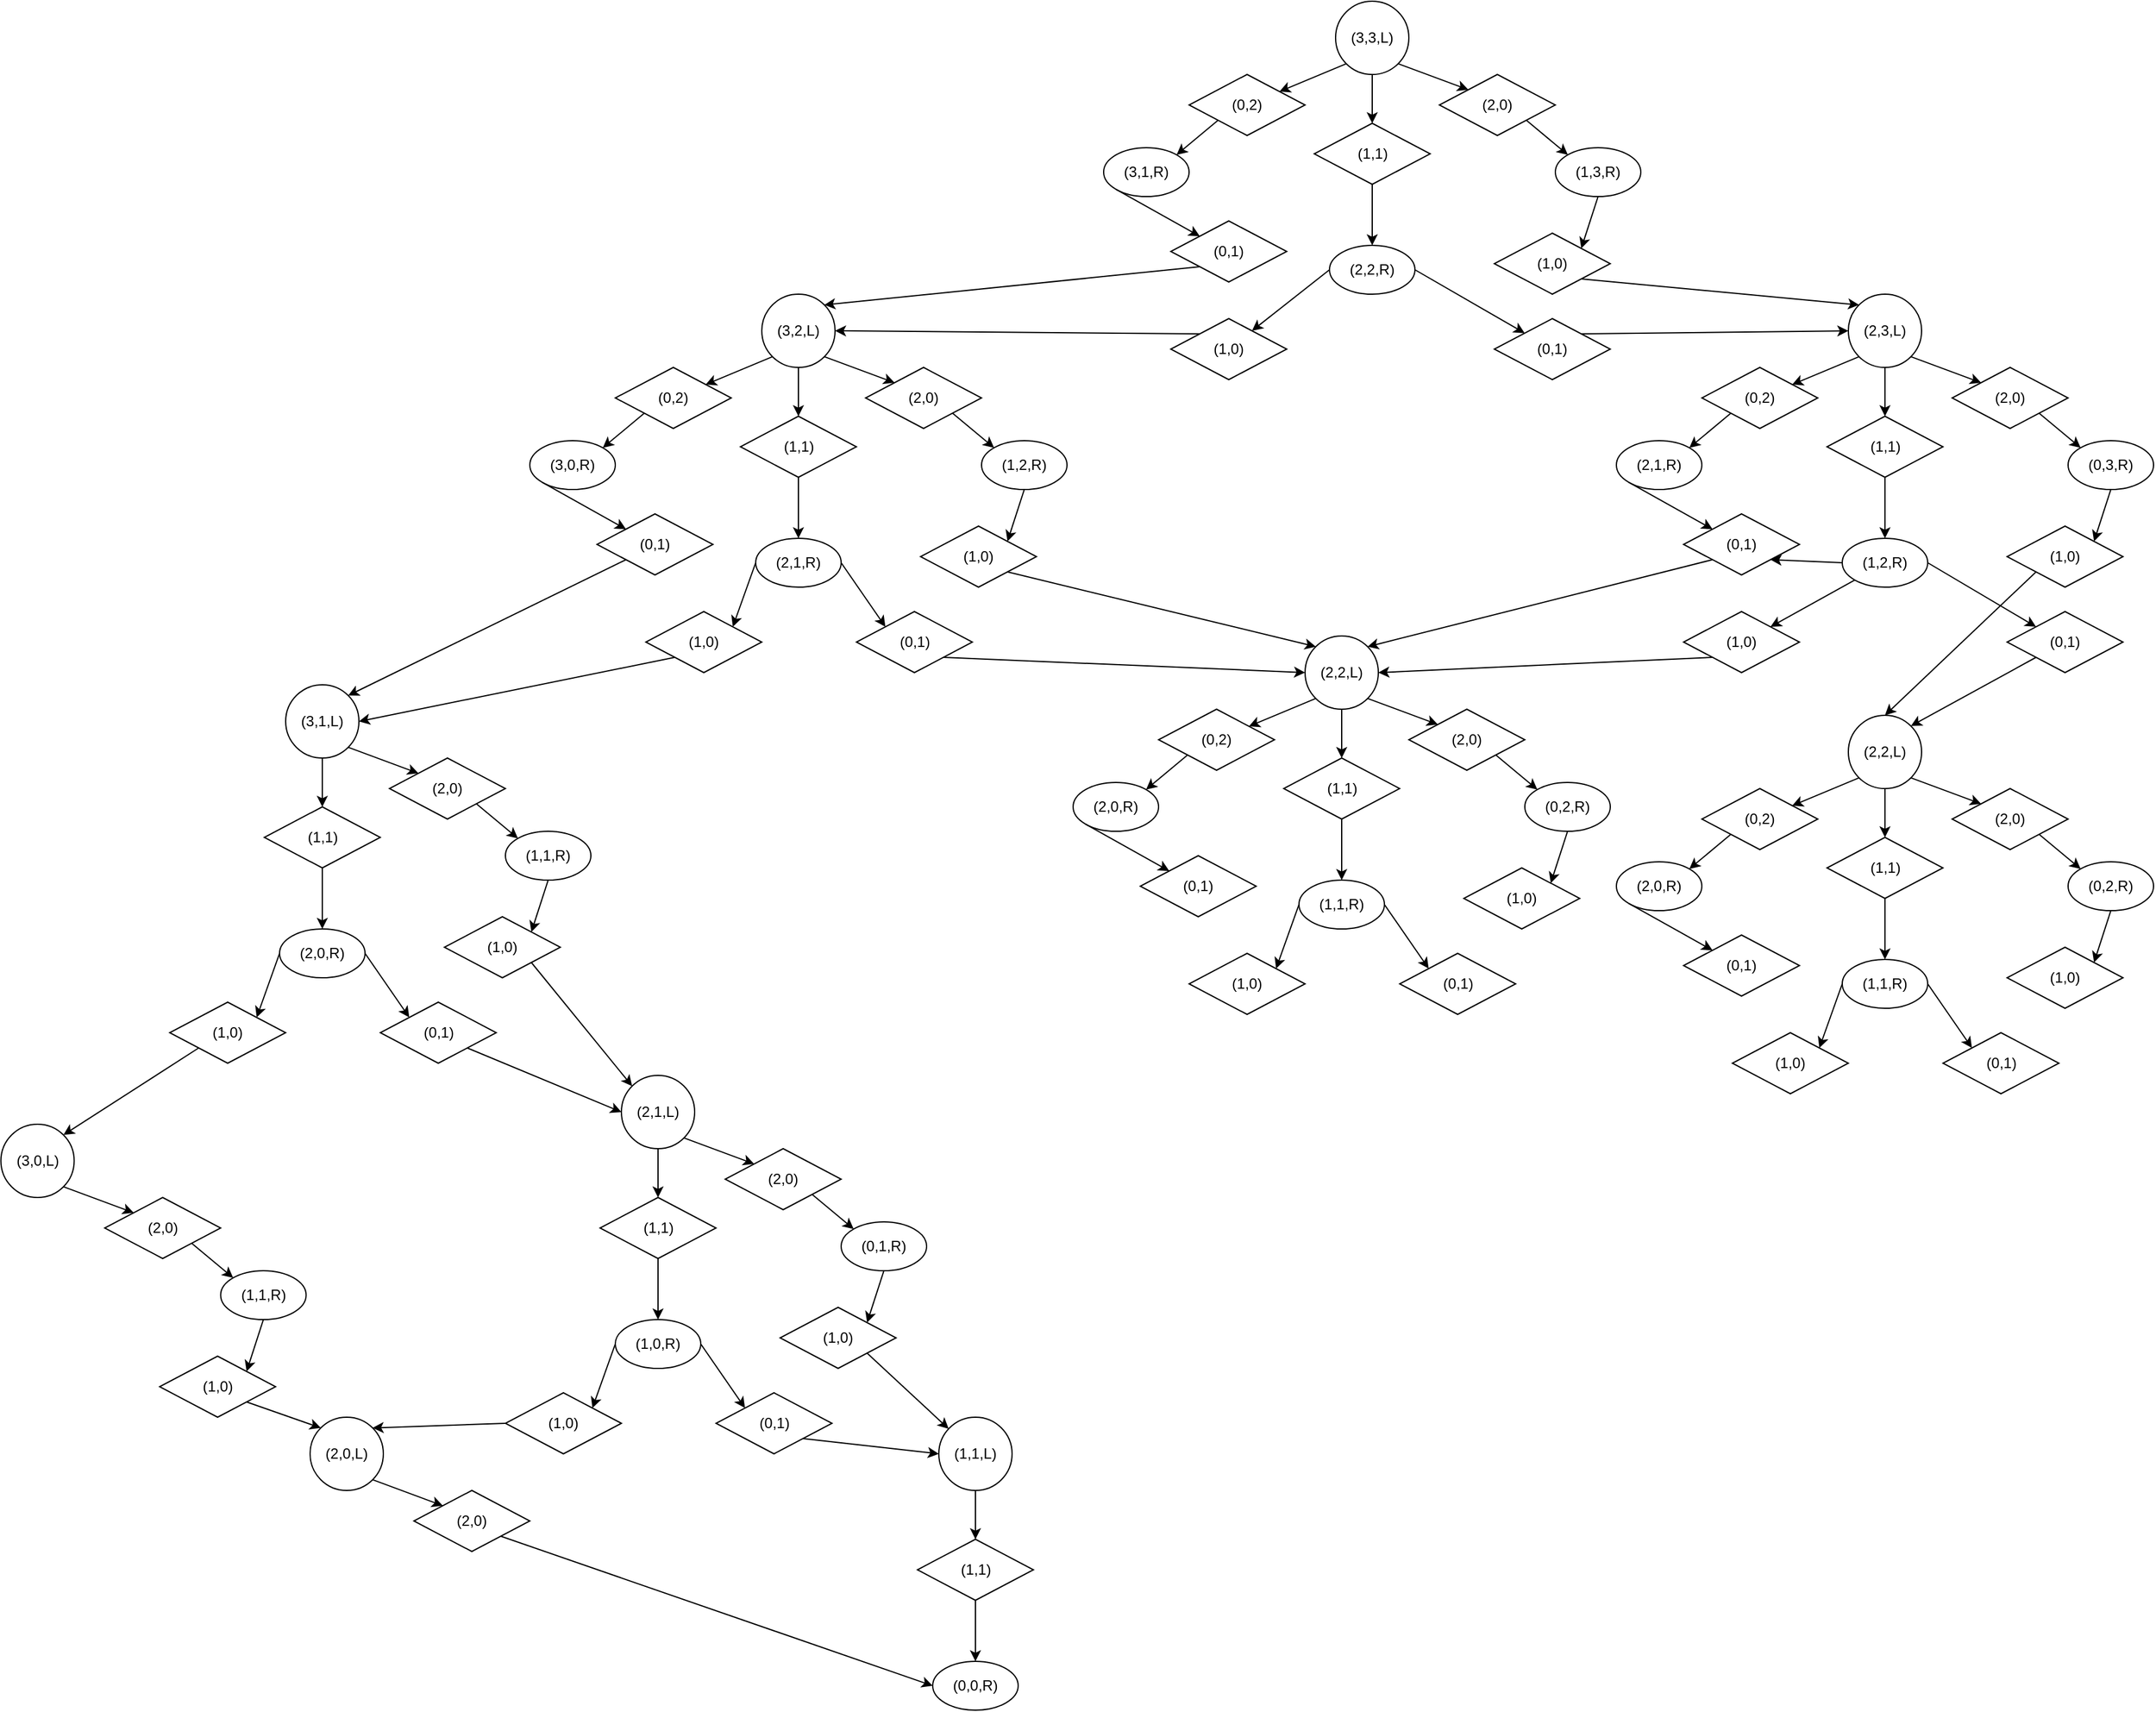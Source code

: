 <mxfile version="13.6.6" type="github">
  <diagram name="Page-1" id="74e2e168-ea6b-b213-b513-2b3c1d86103e">
    <mxGraphModel dx="1754" dy="492" grid="1" gridSize="10" guides="1" tooltips="1" connect="1" arrows="1" fold="1" page="1" pageScale="1" pageWidth="1100" pageHeight="850" background="#ffffff" math="0" shadow="0">
      <root>
        <mxCell id="0" />
        <mxCell id="1" parent="0" />
        <mxCell id="JNfda0lmMKQyWXH00dV0-1" value="(3,3,L)" style="ellipse;whiteSpace=wrap;html=1;aspect=fixed;" parent="1" vertex="1">
          <mxGeometry x="430" y="40" width="60" height="60" as="geometry" />
        </mxCell>
        <mxCell id="JNfda0lmMKQyWXH00dV0-2" value="(2,2,R)" style="ellipse;whiteSpace=wrap;html=1;" parent="1" vertex="1">
          <mxGeometry x="425" y="240" width="70" height="40" as="geometry" />
        </mxCell>
        <mxCell id="JNfda0lmMKQyWXH00dV0-3" value="(1,3,R)" style="ellipse;whiteSpace=wrap;html=1;" parent="1" vertex="1">
          <mxGeometry x="610" y="160" width="70" height="40" as="geometry" />
        </mxCell>
        <mxCell id="JNfda0lmMKQyWXH00dV0-4" value="(3,1,R)" style="ellipse;whiteSpace=wrap;html=1;" parent="1" vertex="1">
          <mxGeometry x="240" y="160" width="70" height="40" as="geometry" />
        </mxCell>
        <mxCell id="JNfda0lmMKQyWXH00dV0-5" value="(1,1)" style="rhombus;whiteSpace=wrap;html=1;" parent="1" vertex="1">
          <mxGeometry x="412.5" y="140" width="95" height="50" as="geometry" />
        </mxCell>
        <mxCell id="JNfda0lmMKQyWXH00dV0-6" value="(0,2)" style="rhombus;whiteSpace=wrap;html=1;" parent="1" vertex="1">
          <mxGeometry x="310" y="100" width="95" height="50" as="geometry" />
        </mxCell>
        <mxCell id="JNfda0lmMKQyWXH00dV0-7" value="(2,0)" style="rhombus;whiteSpace=wrap;html=1;" parent="1" vertex="1">
          <mxGeometry x="515" y="100" width="95" height="50" as="geometry" />
        </mxCell>
        <mxCell id="JNfda0lmMKQyWXH00dV0-9" value="" style="endArrow=classic;html=1;exitX=0;exitY=1;exitDx=0;exitDy=0;" parent="1" source="JNfda0lmMKQyWXH00dV0-1" target="JNfda0lmMKQyWXH00dV0-6" edge="1">
          <mxGeometry width="50" height="50" relative="1" as="geometry">
            <mxPoint x="400" y="200" as="sourcePoint" />
            <mxPoint x="450" y="150" as="targetPoint" />
          </mxGeometry>
        </mxCell>
        <mxCell id="JNfda0lmMKQyWXH00dV0-10" value="" style="endArrow=classic;html=1;exitX=0;exitY=1;exitDx=0;exitDy=0;entryX=1;entryY=0;entryDx=0;entryDy=0;" parent="1" source="JNfda0lmMKQyWXH00dV0-6" target="JNfda0lmMKQyWXH00dV0-4" edge="1">
          <mxGeometry width="50" height="50" relative="1" as="geometry">
            <mxPoint x="400" y="180" as="sourcePoint" />
            <mxPoint x="345.253" y="202.755" as="targetPoint" />
          </mxGeometry>
        </mxCell>
        <mxCell id="JNfda0lmMKQyWXH00dV0-12" value="" style="endArrow=classic;html=1;exitX=1;exitY=1;exitDx=0;exitDy=0;entryX=0;entryY=0;entryDx=0;entryDy=0;" parent="1" source="JNfda0lmMKQyWXH00dV0-1" target="JNfda0lmMKQyWXH00dV0-7" edge="1">
          <mxGeometry width="50" height="50" relative="1" as="geometry">
            <mxPoint x="530" y="50" as="sourcePoint" />
            <mxPoint x="475.253" y="72.755" as="targetPoint" />
          </mxGeometry>
        </mxCell>
        <mxCell id="JNfda0lmMKQyWXH00dV0-13" value="" style="endArrow=classic;html=1;exitX=1;exitY=1;exitDx=0;exitDy=0;entryX=0;entryY=0;entryDx=0;entryDy=0;" parent="1" source="JNfda0lmMKQyWXH00dV0-7" target="JNfda0lmMKQyWXH00dV0-3" edge="1">
          <mxGeometry width="50" height="50" relative="1" as="geometry">
            <mxPoint x="550" y="210" as="sourcePoint" />
            <mxPoint x="495.253" y="232.755" as="targetPoint" />
          </mxGeometry>
        </mxCell>
        <mxCell id="JNfda0lmMKQyWXH00dV0-14" value="" style="endArrow=classic;html=1;exitX=0.5;exitY=1;exitDx=0;exitDy=0;" parent="1" source="JNfda0lmMKQyWXH00dV0-1" target="JNfda0lmMKQyWXH00dV0-5" edge="1">
          <mxGeometry width="50" height="50" relative="1" as="geometry">
            <mxPoint x="570" y="220" as="sourcePoint" />
            <mxPoint x="515.253" y="242.755" as="targetPoint" />
          </mxGeometry>
        </mxCell>
        <mxCell id="JNfda0lmMKQyWXH00dV0-15" value="" style="endArrow=classic;html=1;exitX=0.5;exitY=1;exitDx=0;exitDy=0;entryX=0.5;entryY=0;entryDx=0;entryDy=0;" parent="1" source="JNfda0lmMKQyWXH00dV0-5" target="JNfda0lmMKQyWXH00dV0-2" edge="1">
          <mxGeometry width="50" height="50" relative="1" as="geometry">
            <mxPoint x="530" y="230" as="sourcePoint" />
            <mxPoint x="475.253" y="252.755" as="targetPoint" />
          </mxGeometry>
        </mxCell>
        <mxCell id="JNfda0lmMKQyWXH00dV0-17" value="(0,1)" style="rhombus;whiteSpace=wrap;html=1;" parent="1" vertex="1">
          <mxGeometry x="295" y="220" width="95" height="50" as="geometry" />
        </mxCell>
        <mxCell id="JNfda0lmMKQyWXH00dV0-18" value="" style="endArrow=classic;html=1;exitX=0;exitY=1;exitDx=0;exitDy=0;entryX=0;entryY=0;entryDx=0;entryDy=0;" parent="1" source="JNfda0lmMKQyWXH00dV0-4" target="JNfda0lmMKQyWXH00dV0-17" edge="1">
          <mxGeometry width="50" height="50" relative="1" as="geometry">
            <mxPoint x="270" y="210" as="sourcePoint" />
            <mxPoint x="235.999" y="238.358" as="targetPoint" />
          </mxGeometry>
        </mxCell>
        <mxCell id="JNfda0lmMKQyWXH00dV0-19" value="" style="endArrow=classic;html=1;exitX=0;exitY=1;exitDx=0;exitDy=0;entryX=1;entryY=0;entryDx=0;entryDy=0;" parent="1" source="JNfda0lmMKQyWXH00dV0-17" target="j_SZXXdtGfIgWa1YjvlN-19" edge="1">
          <mxGeometry width="50" height="50" relative="1" as="geometry">
            <mxPoint x="170" y="270" as="sourcePoint" />
            <mxPoint x="150.251" y="325.858" as="targetPoint" />
          </mxGeometry>
        </mxCell>
        <mxCell id="JNfda0lmMKQyWXH00dV0-25" value="" style="endArrow=classic;html=1;exitX=0;exitY=0.5;exitDx=0;exitDy=0;" parent="1" source="JNfda0lmMKQyWXH00dV0-2" target="j_SZXXdtGfIgWa1YjvlN-100" edge="1">
          <mxGeometry width="50" height="50" relative="1" as="geometry">
            <mxPoint x="190" y="350" as="sourcePoint" />
            <mxPoint x="131.501" y="418.358" as="targetPoint" />
          </mxGeometry>
        </mxCell>
        <mxCell id="JNfda0lmMKQyWXH00dV0-26" value="(1,0)" style="rhombus;whiteSpace=wrap;html=1;" parent="1" vertex="1">
          <mxGeometry x="560" y="230" width="95" height="50" as="geometry" />
        </mxCell>
        <mxCell id="JNfda0lmMKQyWXH00dV0-27" value="" style="endArrow=classic;html=1;exitX=1;exitY=0.5;exitDx=0;exitDy=0;" parent="1" source="JNfda0lmMKQyWXH00dV0-2" target="j_SZXXdtGfIgWa1YjvlN-97" edge="1">
          <mxGeometry width="50" height="50" relative="1" as="geometry">
            <mxPoint x="450" y="310" as="sourcePoint" />
            <mxPoint x="450" y="360" as="targetPoint" />
          </mxGeometry>
        </mxCell>
        <mxCell id="JNfda0lmMKQyWXH00dV0-28" value="" style="endArrow=classic;html=1;exitX=0.5;exitY=1;exitDx=0;exitDy=0;entryX=1;entryY=0;entryDx=0;entryDy=0;" parent="1" source="JNfda0lmMKQyWXH00dV0-3" target="JNfda0lmMKQyWXH00dV0-26" edge="1">
          <mxGeometry width="50" height="50" relative="1" as="geometry">
            <mxPoint x="510" y="310" as="sourcePoint" />
            <mxPoint x="510" y="360" as="targetPoint" />
          </mxGeometry>
        </mxCell>
        <mxCell id="JNfda0lmMKQyWXH00dV0-29" value="" style="endArrow=classic;html=1;exitX=1;exitY=1;exitDx=0;exitDy=0;entryX=0;entryY=0;entryDx=0;entryDy=0;" parent="1" source="JNfda0lmMKQyWXH00dV0-26" target="j_SZXXdtGfIgWa1YjvlN-38" edge="1">
          <mxGeometry width="50" height="50" relative="1" as="geometry">
            <mxPoint x="520" y="300" as="sourcePoint" />
            <mxPoint x="645" y="320" as="targetPoint" />
          </mxGeometry>
        </mxCell>
        <mxCell id="j_SZXXdtGfIgWa1YjvlN-19" value="(3,2,L)" style="ellipse;whiteSpace=wrap;html=1;aspect=fixed;" parent="1" vertex="1">
          <mxGeometry x="-40" y="280" width="60" height="60" as="geometry" />
        </mxCell>
        <mxCell id="j_SZXXdtGfIgWa1YjvlN-20" value="(1,2,R)" style="ellipse;whiteSpace=wrap;html=1;" parent="1" vertex="1">
          <mxGeometry x="140" y="400" width="70" height="40" as="geometry" />
        </mxCell>
        <mxCell id="j_SZXXdtGfIgWa1YjvlN-21" value="(3,0,R)" style="ellipse;whiteSpace=wrap;html=1;" parent="1" vertex="1">
          <mxGeometry x="-230" y="400" width="70" height="40" as="geometry" />
        </mxCell>
        <mxCell id="j_SZXXdtGfIgWa1YjvlN-22" value="(1,1)" style="rhombus;whiteSpace=wrap;html=1;" parent="1" vertex="1">
          <mxGeometry x="-57.5" y="380" width="95" height="50" as="geometry" />
        </mxCell>
        <mxCell id="j_SZXXdtGfIgWa1YjvlN-23" value="(0,2)" style="rhombus;whiteSpace=wrap;html=1;" parent="1" vertex="1">
          <mxGeometry x="-160" y="340" width="95" height="50" as="geometry" />
        </mxCell>
        <mxCell id="j_SZXXdtGfIgWa1YjvlN-24" value="(2,0)" style="rhombus;whiteSpace=wrap;html=1;" parent="1" vertex="1">
          <mxGeometry x="45" y="340" width="95" height="50" as="geometry" />
        </mxCell>
        <mxCell id="j_SZXXdtGfIgWa1YjvlN-25" value="" style="endArrow=classic;html=1;exitX=0;exitY=1;exitDx=0;exitDy=0;" parent="1" source="j_SZXXdtGfIgWa1YjvlN-19" target="j_SZXXdtGfIgWa1YjvlN-23" edge="1">
          <mxGeometry width="50" height="50" relative="1" as="geometry">
            <mxPoint x="-70" y="440" as="sourcePoint" />
            <mxPoint x="-20" y="390" as="targetPoint" />
          </mxGeometry>
        </mxCell>
        <mxCell id="j_SZXXdtGfIgWa1YjvlN-26" value="" style="endArrow=classic;html=1;exitX=0;exitY=1;exitDx=0;exitDy=0;entryX=1;entryY=0;entryDx=0;entryDy=0;" parent="1" source="j_SZXXdtGfIgWa1YjvlN-23" edge="1">
          <mxGeometry width="50" height="50" relative="1" as="geometry">
            <mxPoint x="-70" y="420" as="sourcePoint" />
            <mxPoint x="-170.251" y="405.858" as="targetPoint" />
          </mxGeometry>
        </mxCell>
        <mxCell id="j_SZXXdtGfIgWa1YjvlN-27" value="" style="endArrow=classic;html=1;exitX=1;exitY=1;exitDx=0;exitDy=0;entryX=0;entryY=0;entryDx=0;entryDy=0;" parent="1" source="j_SZXXdtGfIgWa1YjvlN-19" target="j_SZXXdtGfIgWa1YjvlN-24" edge="1">
          <mxGeometry width="50" height="50" relative="1" as="geometry">
            <mxPoint x="60" y="290" as="sourcePoint" />
            <mxPoint x="5.253" y="312.755" as="targetPoint" />
          </mxGeometry>
        </mxCell>
        <mxCell id="j_SZXXdtGfIgWa1YjvlN-28" value="" style="endArrow=classic;html=1;exitX=1;exitY=1;exitDx=0;exitDy=0;entryX=0;entryY=0;entryDx=0;entryDy=0;" parent="1" source="j_SZXXdtGfIgWa1YjvlN-24" target="j_SZXXdtGfIgWa1YjvlN-20" edge="1">
          <mxGeometry width="50" height="50" relative="1" as="geometry">
            <mxPoint x="80" y="450" as="sourcePoint" />
            <mxPoint x="25.253" y="472.755" as="targetPoint" />
          </mxGeometry>
        </mxCell>
        <mxCell id="j_SZXXdtGfIgWa1YjvlN-29" value="" style="endArrow=classic;html=1;exitX=0.5;exitY=1;exitDx=0;exitDy=0;" parent="1" source="j_SZXXdtGfIgWa1YjvlN-19" target="j_SZXXdtGfIgWa1YjvlN-22" edge="1">
          <mxGeometry width="50" height="50" relative="1" as="geometry">
            <mxPoint x="100" y="460" as="sourcePoint" />
            <mxPoint x="45.253" y="482.755" as="targetPoint" />
          </mxGeometry>
        </mxCell>
        <mxCell id="j_SZXXdtGfIgWa1YjvlN-30" value="" style="endArrow=classic;html=1;exitX=0.5;exitY=1;exitDx=0;exitDy=0;entryX=0.5;entryY=0;entryDx=0;entryDy=0;" parent="1" source="j_SZXXdtGfIgWa1YjvlN-22" edge="1">
          <mxGeometry width="50" height="50" relative="1" as="geometry">
            <mxPoint x="60" y="470" as="sourcePoint" />
            <mxPoint x="-10" y="480" as="targetPoint" />
          </mxGeometry>
        </mxCell>
        <mxCell id="j_SZXXdtGfIgWa1YjvlN-31" value="(0,1)" style="rhombus;whiteSpace=wrap;html=1;" parent="1" vertex="1">
          <mxGeometry x="-175" y="460" width="95" height="50" as="geometry" />
        </mxCell>
        <mxCell id="j_SZXXdtGfIgWa1YjvlN-32" value="" style="endArrow=classic;html=1;exitX=0;exitY=1;exitDx=0;exitDy=0;entryX=0;entryY=0;entryDx=0;entryDy=0;" parent="1" target="j_SZXXdtGfIgWa1YjvlN-31" edge="1">
          <mxGeometry width="50" height="50" relative="1" as="geometry">
            <mxPoint x="-219.749" y="434.142" as="sourcePoint" />
            <mxPoint x="-234.001" y="478.358" as="targetPoint" />
          </mxGeometry>
        </mxCell>
        <mxCell id="j_SZXXdtGfIgWa1YjvlN-33" value="" style="endArrow=classic;html=1;exitX=0;exitY=0.5;exitDx=0;exitDy=0;entryX=1;entryY=0;entryDx=0;entryDy=0;" parent="1" target="j_SZXXdtGfIgWa1YjvlN-102" edge="1">
          <mxGeometry width="50" height="50" relative="1" as="geometry">
            <mxPoint x="-45" y="500" as="sourcePoint" />
            <mxPoint x="-338.499" y="658.358" as="targetPoint" />
          </mxGeometry>
        </mxCell>
        <mxCell id="j_SZXXdtGfIgWa1YjvlN-34" value="(1,0)" style="rhombus;whiteSpace=wrap;html=1;" parent="1" vertex="1">
          <mxGeometry x="90" y="470" width="95" height="50" as="geometry" />
        </mxCell>
        <mxCell id="j_SZXXdtGfIgWa1YjvlN-35" value="" style="endArrow=classic;html=1;exitX=1;exitY=0.5;exitDx=0;exitDy=0;entryX=0;entryY=0;entryDx=0;entryDy=0;" parent="1" target="j_SZXXdtGfIgWa1YjvlN-101" edge="1">
          <mxGeometry width="50" height="50" relative="1" as="geometry">
            <mxPoint x="25" y="500" as="sourcePoint" />
            <mxPoint x="-20" y="600" as="targetPoint" />
          </mxGeometry>
        </mxCell>
        <mxCell id="j_SZXXdtGfIgWa1YjvlN-36" value="" style="endArrow=classic;html=1;exitX=0.5;exitY=1;exitDx=0;exitDy=0;entryX=1;entryY=0;entryDx=0;entryDy=0;" parent="1" source="j_SZXXdtGfIgWa1YjvlN-20" target="j_SZXXdtGfIgWa1YjvlN-34" edge="1">
          <mxGeometry width="50" height="50" relative="1" as="geometry">
            <mxPoint x="40" y="550" as="sourcePoint" />
            <mxPoint x="40" y="600" as="targetPoint" />
          </mxGeometry>
        </mxCell>
        <mxCell id="j_SZXXdtGfIgWa1YjvlN-37" value="(2,1,R)" style="ellipse;whiteSpace=wrap;html=1;" parent="1" vertex="1">
          <mxGeometry x="-45" y="480" width="70" height="40" as="geometry" />
        </mxCell>
        <mxCell id="j_SZXXdtGfIgWa1YjvlN-38" value="(2,3,L)" style="ellipse;whiteSpace=wrap;html=1;aspect=fixed;" parent="1" vertex="1">
          <mxGeometry x="850" y="280" width="60" height="60" as="geometry" />
        </mxCell>
        <mxCell id="j_SZXXdtGfIgWa1YjvlN-39" value="(0,3,R)" style="ellipse;whiteSpace=wrap;html=1;" parent="1" vertex="1">
          <mxGeometry x="1030" y="400" width="70" height="40" as="geometry" />
        </mxCell>
        <mxCell id="j_SZXXdtGfIgWa1YjvlN-40" value="(2,1,R)" style="ellipse;whiteSpace=wrap;html=1;" parent="1" vertex="1">
          <mxGeometry x="660" y="400" width="70" height="40" as="geometry" />
        </mxCell>
        <mxCell id="j_SZXXdtGfIgWa1YjvlN-41" value="(1,1)" style="rhombus;whiteSpace=wrap;html=1;" parent="1" vertex="1">
          <mxGeometry x="832.5" y="380" width="95" height="50" as="geometry" />
        </mxCell>
        <mxCell id="j_SZXXdtGfIgWa1YjvlN-42" value="(0,2)" style="rhombus;whiteSpace=wrap;html=1;" parent="1" vertex="1">
          <mxGeometry x="730" y="340" width="95" height="50" as="geometry" />
        </mxCell>
        <mxCell id="j_SZXXdtGfIgWa1YjvlN-43" value="(2,0)" style="rhombus;whiteSpace=wrap;html=1;" parent="1" vertex="1">
          <mxGeometry x="935" y="340" width="95" height="50" as="geometry" />
        </mxCell>
        <mxCell id="j_SZXXdtGfIgWa1YjvlN-44" value="" style="endArrow=classic;html=1;exitX=0;exitY=1;exitDx=0;exitDy=0;" parent="1" source="j_SZXXdtGfIgWa1YjvlN-38" target="j_SZXXdtGfIgWa1YjvlN-42" edge="1">
          <mxGeometry width="50" height="50" relative="1" as="geometry">
            <mxPoint x="820" y="440" as="sourcePoint" />
            <mxPoint x="870" y="390" as="targetPoint" />
          </mxGeometry>
        </mxCell>
        <mxCell id="j_SZXXdtGfIgWa1YjvlN-45" value="" style="endArrow=classic;html=1;exitX=0;exitY=1;exitDx=0;exitDy=0;entryX=1;entryY=0;entryDx=0;entryDy=0;" parent="1" source="j_SZXXdtGfIgWa1YjvlN-42" edge="1">
          <mxGeometry width="50" height="50" relative="1" as="geometry">
            <mxPoint x="820" y="420" as="sourcePoint" />
            <mxPoint x="719.749" y="405.858" as="targetPoint" />
          </mxGeometry>
        </mxCell>
        <mxCell id="j_SZXXdtGfIgWa1YjvlN-46" value="" style="endArrow=classic;html=1;exitX=1;exitY=1;exitDx=0;exitDy=0;entryX=0;entryY=0;entryDx=0;entryDy=0;" parent="1" source="j_SZXXdtGfIgWa1YjvlN-38" target="j_SZXXdtGfIgWa1YjvlN-43" edge="1">
          <mxGeometry width="50" height="50" relative="1" as="geometry">
            <mxPoint x="950" y="290" as="sourcePoint" />
            <mxPoint x="895.253" y="312.755" as="targetPoint" />
          </mxGeometry>
        </mxCell>
        <mxCell id="j_SZXXdtGfIgWa1YjvlN-47" value="" style="endArrow=classic;html=1;exitX=1;exitY=1;exitDx=0;exitDy=0;entryX=0;entryY=0;entryDx=0;entryDy=0;" parent="1" source="j_SZXXdtGfIgWa1YjvlN-43" target="j_SZXXdtGfIgWa1YjvlN-39" edge="1">
          <mxGeometry width="50" height="50" relative="1" as="geometry">
            <mxPoint x="970" y="450" as="sourcePoint" />
            <mxPoint x="915.253" y="472.755" as="targetPoint" />
          </mxGeometry>
        </mxCell>
        <mxCell id="j_SZXXdtGfIgWa1YjvlN-48" value="" style="endArrow=classic;html=1;exitX=0.5;exitY=1;exitDx=0;exitDy=0;" parent="1" source="j_SZXXdtGfIgWa1YjvlN-38" target="j_SZXXdtGfIgWa1YjvlN-41" edge="1">
          <mxGeometry width="50" height="50" relative="1" as="geometry">
            <mxPoint x="990" y="460" as="sourcePoint" />
            <mxPoint x="935.253" y="482.755" as="targetPoint" />
          </mxGeometry>
        </mxCell>
        <mxCell id="j_SZXXdtGfIgWa1YjvlN-49" value="" style="endArrow=classic;html=1;exitX=0.5;exitY=1;exitDx=0;exitDy=0;entryX=0.5;entryY=0;entryDx=0;entryDy=0;" parent="1" source="j_SZXXdtGfIgWa1YjvlN-41" edge="1">
          <mxGeometry width="50" height="50" relative="1" as="geometry">
            <mxPoint x="950" y="470" as="sourcePoint" />
            <mxPoint x="880" y="480" as="targetPoint" />
          </mxGeometry>
        </mxCell>
        <mxCell id="j_SZXXdtGfIgWa1YjvlN-50" value="(0,1)" style="rhombus;whiteSpace=wrap;html=1;" parent="1" vertex="1">
          <mxGeometry x="715" y="460" width="95" height="50" as="geometry" />
        </mxCell>
        <mxCell id="j_SZXXdtGfIgWa1YjvlN-51" value="" style="endArrow=classic;html=1;exitX=0;exitY=1;exitDx=0;exitDy=0;entryX=0;entryY=0;entryDx=0;entryDy=0;" parent="1" target="j_SZXXdtGfIgWa1YjvlN-50" edge="1">
          <mxGeometry width="50" height="50" relative="1" as="geometry">
            <mxPoint x="670.251" y="434.142" as="sourcePoint" />
            <mxPoint x="655.999" y="478.358" as="targetPoint" />
          </mxGeometry>
        </mxCell>
        <mxCell id="j_SZXXdtGfIgWa1YjvlN-52" value="" style="endArrow=classic;html=1;exitX=0;exitY=0.5;exitDx=0;exitDy=0;entryX=1;entryY=1;entryDx=0;entryDy=0;" parent="1" target="j_SZXXdtGfIgWa1YjvlN-50" edge="1">
          <mxGeometry width="50" height="50" relative="1" as="geometry">
            <mxPoint x="845" y="500" as="sourcePoint" />
            <mxPoint x="551.501" y="658.358" as="targetPoint" />
          </mxGeometry>
        </mxCell>
        <mxCell id="j_SZXXdtGfIgWa1YjvlN-53" value="(1,0)" style="rhombus;whiteSpace=wrap;html=1;" parent="1" vertex="1">
          <mxGeometry x="980" y="470" width="95" height="50" as="geometry" />
        </mxCell>
        <mxCell id="j_SZXXdtGfIgWa1YjvlN-54" value="" style="endArrow=classic;html=1;exitX=1;exitY=0.5;exitDx=0;exitDy=0;entryX=0;entryY=0;entryDx=0;entryDy=0;" parent="1" target="j_SZXXdtGfIgWa1YjvlN-103" edge="1">
          <mxGeometry width="50" height="50" relative="1" as="geometry">
            <mxPoint x="915" y="500" as="sourcePoint" />
            <mxPoint x="870" y="600" as="targetPoint" />
          </mxGeometry>
        </mxCell>
        <mxCell id="j_SZXXdtGfIgWa1YjvlN-55" value="" style="endArrow=classic;html=1;exitX=0.5;exitY=1;exitDx=0;exitDy=0;entryX=1;entryY=0;entryDx=0;entryDy=0;" parent="1" source="j_SZXXdtGfIgWa1YjvlN-39" target="j_SZXXdtGfIgWa1YjvlN-53" edge="1">
          <mxGeometry width="50" height="50" relative="1" as="geometry">
            <mxPoint x="930" y="550" as="sourcePoint" />
            <mxPoint x="930" y="600" as="targetPoint" />
          </mxGeometry>
        </mxCell>
        <mxCell id="j_SZXXdtGfIgWa1YjvlN-56" value="(1,2,R)" style="ellipse;whiteSpace=wrap;html=1;" parent="1" vertex="1">
          <mxGeometry x="845" y="480" width="70" height="40" as="geometry" />
        </mxCell>
        <mxCell id="j_SZXXdtGfIgWa1YjvlN-95" value="" style="endArrow=classic;html=1;exitX=1;exitY=1;exitDx=0;exitDy=0;entryX=0;entryY=0;entryDx=0;entryDy=0;" parent="1" source="j_SZXXdtGfIgWa1YjvlN-34" target="j_SZXXdtGfIgWa1YjvlN-106" edge="1">
          <mxGeometry width="50" height="50" relative="1" as="geometry">
            <mxPoint x="190" y="550" as="sourcePoint" />
            <mxPoint x="200" y="640" as="targetPoint" />
          </mxGeometry>
        </mxCell>
        <mxCell id="j_SZXXdtGfIgWa1YjvlN-97" value="(0,1)" style="rhombus;whiteSpace=wrap;html=1;" parent="1" vertex="1">
          <mxGeometry x="560" y="300" width="95" height="50" as="geometry" />
        </mxCell>
        <mxCell id="j_SZXXdtGfIgWa1YjvlN-98" value="" style="endArrow=classic;html=1;exitX=1;exitY=0;exitDx=0;exitDy=0;entryX=0;entryY=0.5;entryDx=0;entryDy=0;" parent="1" source="j_SZXXdtGfIgWa1YjvlN-97" target="j_SZXXdtGfIgWa1YjvlN-38" edge="1">
          <mxGeometry width="50" height="50" relative="1" as="geometry">
            <mxPoint x="505" y="270" as="sourcePoint" />
            <mxPoint x="596.544" y="331.029" as="targetPoint" />
          </mxGeometry>
        </mxCell>
        <mxCell id="j_SZXXdtGfIgWa1YjvlN-99" value="" style="endArrow=classic;html=1;exitX=0;exitY=0;exitDx=0;exitDy=0;entryX=1;entryY=0.5;entryDx=0;entryDy=0;" parent="1" source="j_SZXXdtGfIgWa1YjvlN-100" target="j_SZXXdtGfIgWa1YjvlN-19" edge="1">
          <mxGeometry width="50" height="50" relative="1" as="geometry">
            <mxPoint x="350" y="290" as="sourcePoint" />
            <mxPoint x="441.544" y="351.029" as="targetPoint" />
          </mxGeometry>
        </mxCell>
        <mxCell id="j_SZXXdtGfIgWa1YjvlN-100" value="(1,0)" style="rhombus;whiteSpace=wrap;html=1;" parent="1" vertex="1">
          <mxGeometry x="295" y="300" width="95" height="50" as="geometry" />
        </mxCell>
        <mxCell id="j_SZXXdtGfIgWa1YjvlN-101" value="(0,1)" style="rhombus;whiteSpace=wrap;html=1;" parent="1" vertex="1">
          <mxGeometry x="37.5" y="540" width="95" height="50" as="geometry" />
        </mxCell>
        <mxCell id="j_SZXXdtGfIgWa1YjvlN-102" value="(1,0)" style="rhombus;whiteSpace=wrap;html=1;" parent="1" vertex="1">
          <mxGeometry x="-135" y="540" width="95" height="50" as="geometry" />
        </mxCell>
        <mxCell id="j_SZXXdtGfIgWa1YjvlN-103" value="(0,1)" style="rhombus;whiteSpace=wrap;html=1;" parent="1" vertex="1">
          <mxGeometry x="980" y="540" width="95" height="50" as="geometry" />
        </mxCell>
        <mxCell id="j_SZXXdtGfIgWa1YjvlN-104" value="(1,0)" style="rhombus;whiteSpace=wrap;html=1;" parent="1" vertex="1">
          <mxGeometry x="715" y="540" width="95" height="50" as="geometry" />
        </mxCell>
        <mxCell id="j_SZXXdtGfIgWa1YjvlN-106" value="(2,2,L)" style="ellipse;whiteSpace=wrap;html=1;aspect=fixed;" parent="1" vertex="1">
          <mxGeometry x="405" y="560" width="60" height="60" as="geometry" />
        </mxCell>
        <mxCell id="j_SZXXdtGfIgWa1YjvlN-107" value="(0,2,R)" style="ellipse;whiteSpace=wrap;html=1;" parent="1" vertex="1">
          <mxGeometry x="585" y="680" width="70" height="40" as="geometry" />
        </mxCell>
        <mxCell id="j_SZXXdtGfIgWa1YjvlN-108" value="(2,0,R)" style="ellipse;whiteSpace=wrap;html=1;" parent="1" vertex="1">
          <mxGeometry x="215" y="680" width="70" height="40" as="geometry" />
        </mxCell>
        <mxCell id="j_SZXXdtGfIgWa1YjvlN-109" value="(1,1)" style="rhombus;whiteSpace=wrap;html=1;" parent="1" vertex="1">
          <mxGeometry x="387.5" y="660" width="95" height="50" as="geometry" />
        </mxCell>
        <mxCell id="j_SZXXdtGfIgWa1YjvlN-110" value="(0,2)" style="rhombus;whiteSpace=wrap;html=1;" parent="1" vertex="1">
          <mxGeometry x="285" y="620" width="95" height="50" as="geometry" />
        </mxCell>
        <mxCell id="j_SZXXdtGfIgWa1YjvlN-111" value="(2,0)" style="rhombus;whiteSpace=wrap;html=1;" parent="1" vertex="1">
          <mxGeometry x="490" y="620" width="95" height="50" as="geometry" />
        </mxCell>
        <mxCell id="j_SZXXdtGfIgWa1YjvlN-112" value="" style="endArrow=classic;html=1;exitX=0;exitY=1;exitDx=0;exitDy=0;" parent="1" source="j_SZXXdtGfIgWa1YjvlN-106" target="j_SZXXdtGfIgWa1YjvlN-110" edge="1">
          <mxGeometry width="50" height="50" relative="1" as="geometry">
            <mxPoint x="375" y="720" as="sourcePoint" />
            <mxPoint x="425" y="670" as="targetPoint" />
          </mxGeometry>
        </mxCell>
        <mxCell id="j_SZXXdtGfIgWa1YjvlN-113" value="" style="endArrow=classic;html=1;exitX=0;exitY=1;exitDx=0;exitDy=0;entryX=1;entryY=0;entryDx=0;entryDy=0;" parent="1" source="j_SZXXdtGfIgWa1YjvlN-110" edge="1">
          <mxGeometry width="50" height="50" relative="1" as="geometry">
            <mxPoint x="375" y="700" as="sourcePoint" />
            <mxPoint x="274.749" y="685.858" as="targetPoint" />
          </mxGeometry>
        </mxCell>
        <mxCell id="j_SZXXdtGfIgWa1YjvlN-114" value="" style="endArrow=classic;html=1;exitX=1;exitY=1;exitDx=0;exitDy=0;entryX=0;entryY=0;entryDx=0;entryDy=0;" parent="1" source="j_SZXXdtGfIgWa1YjvlN-106" target="j_SZXXdtGfIgWa1YjvlN-111" edge="1">
          <mxGeometry width="50" height="50" relative="1" as="geometry">
            <mxPoint x="505" y="570" as="sourcePoint" />
            <mxPoint x="450.253" y="592.755" as="targetPoint" />
          </mxGeometry>
        </mxCell>
        <mxCell id="j_SZXXdtGfIgWa1YjvlN-115" value="" style="endArrow=classic;html=1;exitX=1;exitY=1;exitDx=0;exitDy=0;entryX=0;entryY=0;entryDx=0;entryDy=0;" parent="1" source="j_SZXXdtGfIgWa1YjvlN-111" target="j_SZXXdtGfIgWa1YjvlN-107" edge="1">
          <mxGeometry width="50" height="50" relative="1" as="geometry">
            <mxPoint x="525" y="730" as="sourcePoint" />
            <mxPoint x="470.253" y="752.755" as="targetPoint" />
          </mxGeometry>
        </mxCell>
        <mxCell id="j_SZXXdtGfIgWa1YjvlN-116" value="" style="endArrow=classic;html=1;exitX=0.5;exitY=1;exitDx=0;exitDy=0;" parent="1" source="j_SZXXdtGfIgWa1YjvlN-106" target="j_SZXXdtGfIgWa1YjvlN-109" edge="1">
          <mxGeometry width="50" height="50" relative="1" as="geometry">
            <mxPoint x="545" y="740" as="sourcePoint" />
            <mxPoint x="490.253" y="762.755" as="targetPoint" />
          </mxGeometry>
        </mxCell>
        <mxCell id="j_SZXXdtGfIgWa1YjvlN-117" value="" style="endArrow=classic;html=1;exitX=0.5;exitY=1;exitDx=0;exitDy=0;entryX=0.5;entryY=0;entryDx=0;entryDy=0;" parent="1" source="j_SZXXdtGfIgWa1YjvlN-109" edge="1">
          <mxGeometry width="50" height="50" relative="1" as="geometry">
            <mxPoint x="505" y="750" as="sourcePoint" />
            <mxPoint x="435" y="760" as="targetPoint" />
          </mxGeometry>
        </mxCell>
        <mxCell id="j_SZXXdtGfIgWa1YjvlN-118" value="(0,1)" style="rhombus;whiteSpace=wrap;html=1;" parent="1" vertex="1">
          <mxGeometry x="270" y="740" width="95" height="50" as="geometry" />
        </mxCell>
        <mxCell id="j_SZXXdtGfIgWa1YjvlN-119" value="" style="endArrow=classic;html=1;exitX=0;exitY=1;exitDx=0;exitDy=0;entryX=0;entryY=0;entryDx=0;entryDy=0;" parent="1" target="j_SZXXdtGfIgWa1YjvlN-118" edge="1">
          <mxGeometry width="50" height="50" relative="1" as="geometry">
            <mxPoint x="225.251" y="714.142" as="sourcePoint" />
            <mxPoint x="210.999" y="758.358" as="targetPoint" />
          </mxGeometry>
        </mxCell>
        <mxCell id="j_SZXXdtGfIgWa1YjvlN-120" value="" style="endArrow=classic;html=1;exitX=0;exitY=0.5;exitDx=0;exitDy=0;entryX=1;entryY=0;entryDx=0;entryDy=0;" parent="1" target="j_SZXXdtGfIgWa1YjvlN-126" edge="1">
          <mxGeometry width="50" height="50" relative="1" as="geometry">
            <mxPoint x="400" y="780" as="sourcePoint" />
            <mxPoint x="106.501" y="938.358" as="targetPoint" />
          </mxGeometry>
        </mxCell>
        <mxCell id="j_SZXXdtGfIgWa1YjvlN-121" value="(1,0)" style="rhombus;whiteSpace=wrap;html=1;" parent="1" vertex="1">
          <mxGeometry x="535" y="750" width="95" height="50" as="geometry" />
        </mxCell>
        <mxCell id="j_SZXXdtGfIgWa1YjvlN-122" value="" style="endArrow=classic;html=1;exitX=1;exitY=0.5;exitDx=0;exitDy=0;entryX=0;entryY=0;entryDx=0;entryDy=0;" parent="1" target="j_SZXXdtGfIgWa1YjvlN-125" edge="1">
          <mxGeometry width="50" height="50" relative="1" as="geometry">
            <mxPoint x="470" y="780" as="sourcePoint" />
            <mxPoint x="425" y="880" as="targetPoint" />
          </mxGeometry>
        </mxCell>
        <mxCell id="j_SZXXdtGfIgWa1YjvlN-123" value="" style="endArrow=classic;html=1;exitX=0.5;exitY=1;exitDx=0;exitDy=0;entryX=1;entryY=0;entryDx=0;entryDy=0;" parent="1" source="j_SZXXdtGfIgWa1YjvlN-107" target="j_SZXXdtGfIgWa1YjvlN-121" edge="1">
          <mxGeometry width="50" height="50" relative="1" as="geometry">
            <mxPoint x="485" y="830" as="sourcePoint" />
            <mxPoint x="485" y="880" as="targetPoint" />
          </mxGeometry>
        </mxCell>
        <mxCell id="j_SZXXdtGfIgWa1YjvlN-124" value="(1,1,R)" style="ellipse;whiteSpace=wrap;html=1;" parent="1" vertex="1">
          <mxGeometry x="400" y="760" width="70" height="40" as="geometry" />
        </mxCell>
        <mxCell id="j_SZXXdtGfIgWa1YjvlN-125" value="(0,1)" style="rhombus;whiteSpace=wrap;html=1;" parent="1" vertex="1">
          <mxGeometry x="482.5" y="820" width="95" height="50" as="geometry" />
        </mxCell>
        <mxCell id="j_SZXXdtGfIgWa1YjvlN-126" value="(1,0)" style="rhombus;whiteSpace=wrap;html=1;" parent="1" vertex="1">
          <mxGeometry x="310" y="820" width="95" height="50" as="geometry" />
        </mxCell>
        <mxCell id="j_SZXXdtGfIgWa1YjvlN-127" value="" style="endArrow=classic;html=1;exitX=1;exitY=1;exitDx=0;exitDy=0;entryX=0;entryY=0.5;entryDx=0;entryDy=0;" parent="1" source="j_SZXXdtGfIgWa1YjvlN-101" target="j_SZXXdtGfIgWa1YjvlN-106" edge="1">
          <mxGeometry width="50" height="50" relative="1" as="geometry">
            <mxPoint x="80" y="610" as="sourcePoint" />
            <mxPoint x="116.25" y="662.5" as="targetPoint" />
          </mxGeometry>
        </mxCell>
        <mxCell id="j_SZXXdtGfIgWa1YjvlN-128" value="" style="endArrow=classic;html=1;exitX=0;exitY=1;exitDx=0;exitDy=0;entryX=1;entryY=0;entryDx=0;entryDy=0;" parent="1" source="j_SZXXdtGfIgWa1YjvlN-50" target="j_SZXXdtGfIgWa1YjvlN-106" edge="1">
          <mxGeometry width="50" height="50" relative="1" as="geometry">
            <mxPoint x="620" y="510" as="sourcePoint" />
            <mxPoint x="688.499" y="548.358" as="targetPoint" />
          </mxGeometry>
        </mxCell>
        <mxCell id="j_SZXXdtGfIgWa1YjvlN-129" value="" style="endArrow=classic;html=1;exitX=0;exitY=1;exitDx=0;exitDy=0;entryX=1;entryY=0.5;entryDx=0;entryDy=0;" parent="1" source="j_SZXXdtGfIgWa1YjvlN-104" target="j_SZXXdtGfIgWa1YjvlN-106" edge="1">
          <mxGeometry width="50" height="50" relative="1" as="geometry">
            <mxPoint x="570" y="580" as="sourcePoint" />
            <mxPoint x="638.499" y="618.358" as="targetPoint" />
          </mxGeometry>
        </mxCell>
        <mxCell id="j_SZXXdtGfIgWa1YjvlN-130" value="" style="endArrow=classic;html=1;exitX=0;exitY=1;exitDx=0;exitDy=0;entryX=1;entryY=0;entryDx=0;entryDy=0;" parent="1" source="j_SZXXdtGfIgWa1YjvlN-56" target="j_SZXXdtGfIgWa1YjvlN-104" edge="1">
          <mxGeometry width="50" height="50" relative="1" as="geometry">
            <mxPoint x="840" y="560" as="sourcePoint" />
            <mxPoint x="908.499" y="598.358" as="targetPoint" />
          </mxGeometry>
        </mxCell>
        <mxCell id="j_SZXXdtGfIgWa1YjvlN-132" value="(3,1,L)" style="ellipse;whiteSpace=wrap;html=1;aspect=fixed;" parent="1" vertex="1">
          <mxGeometry x="-430" y="600" width="60" height="60" as="geometry" />
        </mxCell>
        <mxCell id="j_SZXXdtGfIgWa1YjvlN-133" value="(1,1,R)" style="ellipse;whiteSpace=wrap;html=1;" parent="1" vertex="1">
          <mxGeometry x="-250" y="720" width="70" height="40" as="geometry" />
        </mxCell>
        <mxCell id="j_SZXXdtGfIgWa1YjvlN-135" value="(1,1)" style="rhombus;whiteSpace=wrap;html=1;" parent="1" vertex="1">
          <mxGeometry x="-447.5" y="700" width="95" height="50" as="geometry" />
        </mxCell>
        <mxCell id="j_SZXXdtGfIgWa1YjvlN-137" value="(2,0)" style="rhombus;whiteSpace=wrap;html=1;" parent="1" vertex="1">
          <mxGeometry x="-345" y="660" width="95" height="50" as="geometry" />
        </mxCell>
        <mxCell id="j_SZXXdtGfIgWa1YjvlN-140" value="" style="endArrow=classic;html=1;exitX=1;exitY=1;exitDx=0;exitDy=0;entryX=0;entryY=0;entryDx=0;entryDy=0;" parent="1" source="j_SZXXdtGfIgWa1YjvlN-132" target="j_SZXXdtGfIgWa1YjvlN-137" edge="1">
          <mxGeometry width="50" height="50" relative="1" as="geometry">
            <mxPoint x="-330" y="610" as="sourcePoint" />
            <mxPoint x="-384.747" y="632.755" as="targetPoint" />
          </mxGeometry>
        </mxCell>
        <mxCell id="j_SZXXdtGfIgWa1YjvlN-141" value="" style="endArrow=classic;html=1;exitX=1;exitY=1;exitDx=0;exitDy=0;entryX=0;entryY=0;entryDx=0;entryDy=0;" parent="1" source="j_SZXXdtGfIgWa1YjvlN-137" target="j_SZXXdtGfIgWa1YjvlN-133" edge="1">
          <mxGeometry width="50" height="50" relative="1" as="geometry">
            <mxPoint x="-310" y="770" as="sourcePoint" />
            <mxPoint x="-364.747" y="792.755" as="targetPoint" />
          </mxGeometry>
        </mxCell>
        <mxCell id="j_SZXXdtGfIgWa1YjvlN-142" value="" style="endArrow=classic;html=1;exitX=0.5;exitY=1;exitDx=0;exitDy=0;" parent="1" source="j_SZXXdtGfIgWa1YjvlN-132" target="j_SZXXdtGfIgWa1YjvlN-135" edge="1">
          <mxGeometry width="50" height="50" relative="1" as="geometry">
            <mxPoint x="-290" y="780" as="sourcePoint" />
            <mxPoint x="-344.747" y="802.755" as="targetPoint" />
          </mxGeometry>
        </mxCell>
        <mxCell id="j_SZXXdtGfIgWa1YjvlN-143" value="" style="endArrow=classic;html=1;exitX=0.5;exitY=1;exitDx=0;exitDy=0;entryX=0.5;entryY=0;entryDx=0;entryDy=0;" parent="1" source="j_SZXXdtGfIgWa1YjvlN-135" edge="1">
          <mxGeometry width="50" height="50" relative="1" as="geometry">
            <mxPoint x="-330" y="790" as="sourcePoint" />
            <mxPoint x="-400" y="800" as="targetPoint" />
          </mxGeometry>
        </mxCell>
        <mxCell id="j_SZXXdtGfIgWa1YjvlN-146" value="" style="endArrow=classic;html=1;exitX=0;exitY=0.5;exitDx=0;exitDy=0;entryX=1;entryY=0;entryDx=0;entryDy=0;" parent="1" target="j_SZXXdtGfIgWa1YjvlN-152" edge="1">
          <mxGeometry width="50" height="50" relative="1" as="geometry">
            <mxPoint x="-435" y="820" as="sourcePoint" />
            <mxPoint x="-728.499" y="978.358" as="targetPoint" />
          </mxGeometry>
        </mxCell>
        <mxCell id="j_SZXXdtGfIgWa1YjvlN-147" value="(1,0)" style="rhombus;whiteSpace=wrap;html=1;" parent="1" vertex="1">
          <mxGeometry x="-300" y="790" width="95" height="50" as="geometry" />
        </mxCell>
        <mxCell id="j_SZXXdtGfIgWa1YjvlN-148" value="" style="endArrow=classic;html=1;exitX=1;exitY=0.5;exitDx=0;exitDy=0;entryX=0;entryY=0;entryDx=0;entryDy=0;" parent="1" target="j_SZXXdtGfIgWa1YjvlN-151" edge="1">
          <mxGeometry width="50" height="50" relative="1" as="geometry">
            <mxPoint x="-365" y="820" as="sourcePoint" />
            <mxPoint x="-410" y="920" as="targetPoint" />
          </mxGeometry>
        </mxCell>
        <mxCell id="j_SZXXdtGfIgWa1YjvlN-149" value="" style="endArrow=classic;html=1;exitX=0.5;exitY=1;exitDx=0;exitDy=0;entryX=1;entryY=0;entryDx=0;entryDy=0;" parent="1" source="j_SZXXdtGfIgWa1YjvlN-133" target="j_SZXXdtGfIgWa1YjvlN-147" edge="1">
          <mxGeometry width="50" height="50" relative="1" as="geometry">
            <mxPoint x="-350" y="870" as="sourcePoint" />
            <mxPoint x="-350" y="920" as="targetPoint" />
          </mxGeometry>
        </mxCell>
        <mxCell id="j_SZXXdtGfIgWa1YjvlN-150" value="(2,0,R)" style="ellipse;whiteSpace=wrap;html=1;" parent="1" vertex="1">
          <mxGeometry x="-435" y="800" width="70" height="40" as="geometry" />
        </mxCell>
        <mxCell id="j_SZXXdtGfIgWa1YjvlN-151" value="(0,1)" style="rhombus;whiteSpace=wrap;html=1;" parent="1" vertex="1">
          <mxGeometry x="-352.5" y="860" width="95" height="50" as="geometry" />
        </mxCell>
        <mxCell id="j_SZXXdtGfIgWa1YjvlN-152" value="(1,0)" style="rhombus;whiteSpace=wrap;html=1;" parent="1" vertex="1">
          <mxGeometry x="-525" y="860" width="95" height="50" as="geometry" />
        </mxCell>
        <mxCell id="j_SZXXdtGfIgWa1YjvlN-153" value="" style="endArrow=classic;html=1;exitX=0;exitY=1;exitDx=0;exitDy=0;entryX=1;entryY=0;entryDx=0;entryDy=0;" parent="1" source="j_SZXXdtGfIgWa1YjvlN-31" target="j_SZXXdtGfIgWa1YjvlN-132" edge="1">
          <mxGeometry width="50" height="50" relative="1" as="geometry">
            <mxPoint x="-280" y="560" as="sourcePoint" />
            <mxPoint x="-211.501" y="598.358" as="targetPoint" />
          </mxGeometry>
        </mxCell>
        <mxCell id="j_SZXXdtGfIgWa1YjvlN-154" value="" style="endArrow=classic;html=1;exitX=0;exitY=1;exitDx=0;exitDy=0;entryX=1;entryY=0.5;entryDx=0;entryDy=0;" parent="1" source="j_SZXXdtGfIgWa1YjvlN-102" target="j_SZXXdtGfIgWa1YjvlN-132" edge="1">
          <mxGeometry width="50" height="50" relative="1" as="geometry">
            <mxPoint x="-250" y="610" as="sourcePoint" />
            <mxPoint x="-181.501" y="648.358" as="targetPoint" />
          </mxGeometry>
        </mxCell>
        <mxCell id="j_SZXXdtGfIgWa1YjvlN-156" value="(3,0,L)" style="ellipse;whiteSpace=wrap;html=1;aspect=fixed;" parent="1" vertex="1">
          <mxGeometry x="-663.25" y="960" width="60" height="60" as="geometry" />
        </mxCell>
        <mxCell id="j_SZXXdtGfIgWa1YjvlN-157" value="(1,1,R)" style="ellipse;whiteSpace=wrap;html=1;" parent="1" vertex="1">
          <mxGeometry x="-483.25" y="1080" width="70" height="40" as="geometry" />
        </mxCell>
        <mxCell id="j_SZXXdtGfIgWa1YjvlN-159" value="(2,0)" style="rhombus;whiteSpace=wrap;html=1;" parent="1" vertex="1">
          <mxGeometry x="-578.25" y="1020" width="95" height="50" as="geometry" />
        </mxCell>
        <mxCell id="j_SZXXdtGfIgWa1YjvlN-160" value="" style="endArrow=classic;html=1;exitX=1;exitY=1;exitDx=0;exitDy=0;entryX=0;entryY=0;entryDx=0;entryDy=0;" parent="1" source="j_SZXXdtGfIgWa1YjvlN-156" target="j_SZXXdtGfIgWa1YjvlN-159" edge="1">
          <mxGeometry width="50" height="50" relative="1" as="geometry">
            <mxPoint x="-563.25" y="970" as="sourcePoint" />
            <mxPoint x="-617.997" y="992.755" as="targetPoint" />
          </mxGeometry>
        </mxCell>
        <mxCell id="j_SZXXdtGfIgWa1YjvlN-161" value="" style="endArrow=classic;html=1;exitX=1;exitY=1;exitDx=0;exitDy=0;entryX=0;entryY=0;entryDx=0;entryDy=0;" parent="1" source="j_SZXXdtGfIgWa1YjvlN-159" target="j_SZXXdtGfIgWa1YjvlN-157" edge="1">
          <mxGeometry width="50" height="50" relative="1" as="geometry">
            <mxPoint x="-543.25" y="1130" as="sourcePoint" />
            <mxPoint x="-597.997" y="1152.755" as="targetPoint" />
          </mxGeometry>
        </mxCell>
        <mxCell id="j_SZXXdtGfIgWa1YjvlN-165" value="(1,0)" style="rhombus;whiteSpace=wrap;html=1;" parent="1" vertex="1">
          <mxGeometry x="-533.25" y="1150" width="95" height="50" as="geometry" />
        </mxCell>
        <mxCell id="j_SZXXdtGfIgWa1YjvlN-167" value="" style="endArrow=classic;html=1;exitX=0.5;exitY=1;exitDx=0;exitDy=0;entryX=1;entryY=0;entryDx=0;entryDy=0;" parent="1" source="j_SZXXdtGfIgWa1YjvlN-157" target="j_SZXXdtGfIgWa1YjvlN-165" edge="1">
          <mxGeometry width="50" height="50" relative="1" as="geometry">
            <mxPoint x="-583.25" y="1230" as="sourcePoint" />
            <mxPoint x="-583.25" y="1280" as="targetPoint" />
          </mxGeometry>
        </mxCell>
        <mxCell id="j_SZXXdtGfIgWa1YjvlN-170" value="" style="endArrow=classic;html=1;exitX=0;exitY=1;exitDx=0;exitDy=0;entryX=1;entryY=0;entryDx=0;entryDy=0;" parent="1" source="j_SZXXdtGfIgWa1YjvlN-152" target="j_SZXXdtGfIgWa1YjvlN-156" edge="1">
          <mxGeometry width="50" height="50" relative="1" as="geometry">
            <mxPoint x="-425" y="830" as="sourcePoint" />
            <mxPoint x="-443.75" y="882.5" as="targetPoint" />
          </mxGeometry>
        </mxCell>
        <mxCell id="j_SZXXdtGfIgWa1YjvlN-171" value="(2,0,L)" style="ellipse;whiteSpace=wrap;html=1;aspect=fixed;" parent="1" vertex="1">
          <mxGeometry x="-410" y="1200" width="60" height="60" as="geometry" />
        </mxCell>
        <mxCell id="j_SZXXdtGfIgWa1YjvlN-173" value="(2,0)" style="rhombus;whiteSpace=wrap;html=1;" parent="1" vertex="1">
          <mxGeometry x="-325" y="1260" width="95" height="50" as="geometry" />
        </mxCell>
        <mxCell id="j_SZXXdtGfIgWa1YjvlN-174" value="" style="endArrow=classic;html=1;exitX=1;exitY=1;exitDx=0;exitDy=0;entryX=0;entryY=0;entryDx=0;entryDy=0;" parent="1" source="j_SZXXdtGfIgWa1YjvlN-171" target="j_SZXXdtGfIgWa1YjvlN-173" edge="1">
          <mxGeometry width="50" height="50" relative="1" as="geometry">
            <mxPoint x="-310" y="1210" as="sourcePoint" />
            <mxPoint x="-364.747" y="1232.755" as="targetPoint" />
          </mxGeometry>
        </mxCell>
        <mxCell id="j_SZXXdtGfIgWa1YjvlN-175" value="" style="endArrow=classic;html=1;exitX=1;exitY=1;exitDx=0;exitDy=0;entryX=0;entryY=0.5;entryDx=0;entryDy=0;" parent="1" source="j_SZXXdtGfIgWa1YjvlN-173" target="yAPBlTvcmijGDb-cF1Fy-14" edge="1">
          <mxGeometry width="50" height="50" relative="1" as="geometry">
            <mxPoint x="-290" y="1370" as="sourcePoint" />
            <mxPoint x="-219.749" y="1325.858" as="targetPoint" />
          </mxGeometry>
        </mxCell>
        <mxCell id="j_SZXXdtGfIgWa1YjvlN-178" value="" style="endArrow=classic;html=1;exitX=1;exitY=1;exitDx=0;exitDy=0;entryX=0;entryY=0;entryDx=0;entryDy=0;" parent="1" source="j_SZXXdtGfIgWa1YjvlN-165" target="j_SZXXdtGfIgWa1YjvlN-171" edge="1">
          <mxGeometry width="50" height="50" relative="1" as="geometry">
            <mxPoint x="-420" y="1230" as="sourcePoint" />
            <mxPoint x="-433.75" y="1272.5" as="targetPoint" />
          </mxGeometry>
        </mxCell>
        <mxCell id="j_SZXXdtGfIgWa1YjvlN-180" value="(2,1,L)" style="ellipse;whiteSpace=wrap;html=1;aspect=fixed;" parent="1" vertex="1">
          <mxGeometry x="-155" y="920" width="60" height="60" as="geometry" />
        </mxCell>
        <mxCell id="j_SZXXdtGfIgWa1YjvlN-181" value="(0,1,R)" style="ellipse;whiteSpace=wrap;html=1;" parent="1" vertex="1">
          <mxGeometry x="25" y="1040" width="70" height="40" as="geometry" />
        </mxCell>
        <mxCell id="j_SZXXdtGfIgWa1YjvlN-182" value="(1,1)" style="rhombus;whiteSpace=wrap;html=1;" parent="1" vertex="1">
          <mxGeometry x="-172.5" y="1020" width="95" height="50" as="geometry" />
        </mxCell>
        <mxCell id="j_SZXXdtGfIgWa1YjvlN-183" value="(2,0)" style="rhombus;whiteSpace=wrap;html=1;" parent="1" vertex="1">
          <mxGeometry x="-70" y="980" width="95" height="50" as="geometry" />
        </mxCell>
        <mxCell id="j_SZXXdtGfIgWa1YjvlN-184" value="" style="endArrow=classic;html=1;exitX=1;exitY=1;exitDx=0;exitDy=0;entryX=0;entryY=0;entryDx=0;entryDy=0;" parent="1" source="j_SZXXdtGfIgWa1YjvlN-180" target="j_SZXXdtGfIgWa1YjvlN-183" edge="1">
          <mxGeometry width="50" height="50" relative="1" as="geometry">
            <mxPoint x="-55" y="930" as="sourcePoint" />
            <mxPoint x="-109.747" y="952.755" as="targetPoint" />
          </mxGeometry>
        </mxCell>
        <mxCell id="j_SZXXdtGfIgWa1YjvlN-185" value="" style="endArrow=classic;html=1;exitX=1;exitY=1;exitDx=0;exitDy=0;entryX=0;entryY=0;entryDx=0;entryDy=0;" parent="1" source="j_SZXXdtGfIgWa1YjvlN-183" target="j_SZXXdtGfIgWa1YjvlN-181" edge="1">
          <mxGeometry width="50" height="50" relative="1" as="geometry">
            <mxPoint x="-35" y="1090" as="sourcePoint" />
            <mxPoint x="-89.747" y="1112.755" as="targetPoint" />
          </mxGeometry>
        </mxCell>
        <mxCell id="j_SZXXdtGfIgWa1YjvlN-186" value="" style="endArrow=classic;html=1;exitX=0.5;exitY=1;exitDx=0;exitDy=0;" parent="1" source="j_SZXXdtGfIgWa1YjvlN-180" target="j_SZXXdtGfIgWa1YjvlN-182" edge="1">
          <mxGeometry width="50" height="50" relative="1" as="geometry">
            <mxPoint x="-15" y="1100" as="sourcePoint" />
            <mxPoint x="-69.747" y="1122.755" as="targetPoint" />
          </mxGeometry>
        </mxCell>
        <mxCell id="j_SZXXdtGfIgWa1YjvlN-187" value="" style="endArrow=classic;html=1;exitX=0.5;exitY=1;exitDx=0;exitDy=0;entryX=0.5;entryY=0;entryDx=0;entryDy=0;" parent="1" source="j_SZXXdtGfIgWa1YjvlN-182" edge="1">
          <mxGeometry width="50" height="50" relative="1" as="geometry">
            <mxPoint x="-55" y="1110" as="sourcePoint" />
            <mxPoint x="-125" y="1120" as="targetPoint" />
          </mxGeometry>
        </mxCell>
        <mxCell id="j_SZXXdtGfIgWa1YjvlN-188" value="" style="endArrow=classic;html=1;exitX=0;exitY=0.5;exitDx=0;exitDy=0;entryX=1;entryY=0;entryDx=0;entryDy=0;" parent="1" target="j_SZXXdtGfIgWa1YjvlN-194" edge="1">
          <mxGeometry width="50" height="50" relative="1" as="geometry">
            <mxPoint x="-160" y="1140" as="sourcePoint" />
            <mxPoint x="-453.499" y="1298.358" as="targetPoint" />
          </mxGeometry>
        </mxCell>
        <mxCell id="j_SZXXdtGfIgWa1YjvlN-189" value="(1,0)" style="rhombus;whiteSpace=wrap;html=1;" parent="1" vertex="1">
          <mxGeometry x="-25" y="1110" width="95" height="50" as="geometry" />
        </mxCell>
        <mxCell id="j_SZXXdtGfIgWa1YjvlN-190" value="" style="endArrow=classic;html=1;exitX=1;exitY=0.5;exitDx=0;exitDy=0;entryX=0;entryY=0;entryDx=0;entryDy=0;" parent="1" target="j_SZXXdtGfIgWa1YjvlN-193" edge="1">
          <mxGeometry width="50" height="50" relative="1" as="geometry">
            <mxPoint x="-90" y="1140" as="sourcePoint" />
            <mxPoint x="-135" y="1240" as="targetPoint" />
          </mxGeometry>
        </mxCell>
        <mxCell id="j_SZXXdtGfIgWa1YjvlN-191" value="" style="endArrow=classic;html=1;exitX=0.5;exitY=1;exitDx=0;exitDy=0;entryX=1;entryY=0;entryDx=0;entryDy=0;" parent="1" source="j_SZXXdtGfIgWa1YjvlN-181" target="j_SZXXdtGfIgWa1YjvlN-189" edge="1">
          <mxGeometry width="50" height="50" relative="1" as="geometry">
            <mxPoint x="-75" y="1190" as="sourcePoint" />
            <mxPoint x="-75" y="1240" as="targetPoint" />
          </mxGeometry>
        </mxCell>
        <mxCell id="j_SZXXdtGfIgWa1YjvlN-192" value="(1,0,R)" style="ellipse;whiteSpace=wrap;html=1;" parent="1" vertex="1">
          <mxGeometry x="-160" y="1120" width="70" height="40" as="geometry" />
        </mxCell>
        <mxCell id="j_SZXXdtGfIgWa1YjvlN-193" value="(0,1)" style="rhombus;whiteSpace=wrap;html=1;" parent="1" vertex="1">
          <mxGeometry x="-77.5" y="1180" width="95" height="50" as="geometry" />
        </mxCell>
        <mxCell id="j_SZXXdtGfIgWa1YjvlN-194" value="(1,0)" style="rhombus;whiteSpace=wrap;html=1;" parent="1" vertex="1">
          <mxGeometry x="-250" y="1180" width="95" height="50" as="geometry" />
        </mxCell>
        <mxCell id="yAPBlTvcmijGDb-cF1Fy-1" value="" style="endArrow=classic;html=1;exitX=0;exitY=0.5;exitDx=0;exitDy=0;entryX=1;entryY=0;entryDx=0;entryDy=0;" edge="1" parent="1" source="j_SZXXdtGfIgWa1YjvlN-194" target="j_SZXXdtGfIgWa1YjvlN-171">
          <mxGeometry width="50" height="50" relative="1" as="geometry">
            <mxPoint x="-310" y="1130" as="sourcePoint" />
            <mxPoint x="-328.75" y="1182.5" as="targetPoint" />
          </mxGeometry>
        </mxCell>
        <mxCell id="yAPBlTvcmijGDb-cF1Fy-2" value="(1,1,L)" style="ellipse;whiteSpace=wrap;html=1;aspect=fixed;" vertex="1" parent="1">
          <mxGeometry x="105" y="1200" width="60" height="60" as="geometry" />
        </mxCell>
        <mxCell id="yAPBlTvcmijGDb-cF1Fy-4" value="(1,1)" style="rhombus;whiteSpace=wrap;html=1;" vertex="1" parent="1">
          <mxGeometry x="87.5" y="1300" width="95" height="50" as="geometry" />
        </mxCell>
        <mxCell id="yAPBlTvcmijGDb-cF1Fy-8" value="" style="endArrow=classic;html=1;exitX=0.5;exitY=1;exitDx=0;exitDy=0;" edge="1" source="yAPBlTvcmijGDb-cF1Fy-2" target="yAPBlTvcmijGDb-cF1Fy-4" parent="1">
          <mxGeometry width="50" height="50" relative="1" as="geometry">
            <mxPoint x="245" y="1380" as="sourcePoint" />
            <mxPoint x="190.253" y="1402.755" as="targetPoint" />
          </mxGeometry>
        </mxCell>
        <mxCell id="yAPBlTvcmijGDb-cF1Fy-9" value="" style="endArrow=classic;html=1;exitX=0.5;exitY=1;exitDx=0;exitDy=0;entryX=0.5;entryY=0;entryDx=0;entryDy=0;" edge="1" source="yAPBlTvcmijGDb-cF1Fy-4" parent="1">
          <mxGeometry width="50" height="50" relative="1" as="geometry">
            <mxPoint x="205" y="1390" as="sourcePoint" />
            <mxPoint x="135" y="1400" as="targetPoint" />
          </mxGeometry>
        </mxCell>
        <mxCell id="yAPBlTvcmijGDb-cF1Fy-14" value="(0,0,R)" style="ellipse;whiteSpace=wrap;html=1;" vertex="1" parent="1">
          <mxGeometry x="100" y="1400" width="70" height="40" as="geometry" />
        </mxCell>
        <mxCell id="yAPBlTvcmijGDb-cF1Fy-17" value="" style="endArrow=classic;html=1;exitX=1;exitY=1;exitDx=0;exitDy=0;entryX=0;entryY=0.5;entryDx=0;entryDy=0;" edge="1" parent="1" source="j_SZXXdtGfIgWa1YjvlN-193" target="yAPBlTvcmijGDb-cF1Fy-2">
          <mxGeometry width="50" height="50" relative="1" as="geometry">
            <mxPoint x="-60" y="1240" as="sourcePoint" />
            <mxPoint x="-23.75" y="1292.5" as="targetPoint" />
          </mxGeometry>
        </mxCell>
        <mxCell id="yAPBlTvcmijGDb-cF1Fy-18" value="" style="endArrow=classic;html=1;exitX=1;exitY=1;exitDx=0;exitDy=0;" edge="1" parent="1" source="j_SZXXdtGfIgWa1YjvlN-189" target="yAPBlTvcmijGDb-cF1Fy-2">
          <mxGeometry width="50" height="50" relative="1" as="geometry">
            <mxPoint x="120" y="1150" as="sourcePoint" />
            <mxPoint x="156.25" y="1202.5" as="targetPoint" />
          </mxGeometry>
        </mxCell>
        <mxCell id="yAPBlTvcmijGDb-cF1Fy-19" value="" style="endArrow=classic;html=1;exitX=1;exitY=1;exitDx=0;exitDy=0;entryX=0;entryY=0.5;entryDx=0;entryDy=0;" edge="1" parent="1" source="j_SZXXdtGfIgWa1YjvlN-151" target="j_SZXXdtGfIgWa1YjvlN-180">
          <mxGeometry width="50" height="50" relative="1" as="geometry">
            <mxPoint x="-190" y="920" as="sourcePoint" />
            <mxPoint x="-153.75" y="972.5" as="targetPoint" />
          </mxGeometry>
        </mxCell>
        <mxCell id="yAPBlTvcmijGDb-cF1Fy-20" value="" style="endArrow=classic;html=1;exitX=1;exitY=1;exitDx=0;exitDy=0;entryX=0;entryY=0;entryDx=0;entryDy=0;" edge="1" parent="1" source="j_SZXXdtGfIgWa1YjvlN-147" target="j_SZXXdtGfIgWa1YjvlN-180">
          <mxGeometry width="50" height="50" relative="1" as="geometry">
            <mxPoint x="-150" y="850" as="sourcePoint" />
            <mxPoint x="-113.75" y="902.5" as="targetPoint" />
          </mxGeometry>
        </mxCell>
        <mxCell id="yAPBlTvcmijGDb-cF1Fy-21" value="(2,2,L)" style="ellipse;whiteSpace=wrap;html=1;aspect=fixed;" vertex="1" parent="1">
          <mxGeometry x="850" y="625" width="60" height="60" as="geometry" />
        </mxCell>
        <mxCell id="yAPBlTvcmijGDb-cF1Fy-22" value="(0,2,R)" style="ellipse;whiteSpace=wrap;html=1;" vertex="1" parent="1">
          <mxGeometry x="1030" y="745" width="70" height="40" as="geometry" />
        </mxCell>
        <mxCell id="yAPBlTvcmijGDb-cF1Fy-23" value="(2,0,R)" style="ellipse;whiteSpace=wrap;html=1;" vertex="1" parent="1">
          <mxGeometry x="660" y="745" width="70" height="40" as="geometry" />
        </mxCell>
        <mxCell id="yAPBlTvcmijGDb-cF1Fy-24" value="(1,1)" style="rhombus;whiteSpace=wrap;html=1;" vertex="1" parent="1">
          <mxGeometry x="832.5" y="725" width="95" height="50" as="geometry" />
        </mxCell>
        <mxCell id="yAPBlTvcmijGDb-cF1Fy-25" value="(0,2)" style="rhombus;whiteSpace=wrap;html=1;" vertex="1" parent="1">
          <mxGeometry x="730" y="685" width="95" height="50" as="geometry" />
        </mxCell>
        <mxCell id="yAPBlTvcmijGDb-cF1Fy-26" value="(2,0)" style="rhombus;whiteSpace=wrap;html=1;" vertex="1" parent="1">
          <mxGeometry x="935" y="685" width="95" height="50" as="geometry" />
        </mxCell>
        <mxCell id="yAPBlTvcmijGDb-cF1Fy-27" value="" style="endArrow=classic;html=1;exitX=0;exitY=1;exitDx=0;exitDy=0;" edge="1" source="yAPBlTvcmijGDb-cF1Fy-21" target="yAPBlTvcmijGDb-cF1Fy-25" parent="1">
          <mxGeometry width="50" height="50" relative="1" as="geometry">
            <mxPoint x="820" y="785" as="sourcePoint" />
            <mxPoint x="870" y="735" as="targetPoint" />
          </mxGeometry>
        </mxCell>
        <mxCell id="yAPBlTvcmijGDb-cF1Fy-28" value="" style="endArrow=classic;html=1;exitX=0;exitY=1;exitDx=0;exitDy=0;entryX=1;entryY=0;entryDx=0;entryDy=0;" edge="1" source="yAPBlTvcmijGDb-cF1Fy-25" parent="1">
          <mxGeometry width="50" height="50" relative="1" as="geometry">
            <mxPoint x="820" y="765" as="sourcePoint" />
            <mxPoint x="719.749" y="750.858" as="targetPoint" />
          </mxGeometry>
        </mxCell>
        <mxCell id="yAPBlTvcmijGDb-cF1Fy-29" value="" style="endArrow=classic;html=1;exitX=1;exitY=1;exitDx=0;exitDy=0;entryX=0;entryY=0;entryDx=0;entryDy=0;" edge="1" source="yAPBlTvcmijGDb-cF1Fy-21" target="yAPBlTvcmijGDb-cF1Fy-26" parent="1">
          <mxGeometry width="50" height="50" relative="1" as="geometry">
            <mxPoint x="950" y="635" as="sourcePoint" />
            <mxPoint x="895.253" y="657.755" as="targetPoint" />
          </mxGeometry>
        </mxCell>
        <mxCell id="yAPBlTvcmijGDb-cF1Fy-30" value="" style="endArrow=classic;html=1;exitX=1;exitY=1;exitDx=0;exitDy=0;entryX=0;entryY=0;entryDx=0;entryDy=0;" edge="1" source="yAPBlTvcmijGDb-cF1Fy-26" target="yAPBlTvcmijGDb-cF1Fy-22" parent="1">
          <mxGeometry width="50" height="50" relative="1" as="geometry">
            <mxPoint x="970" y="795" as="sourcePoint" />
            <mxPoint x="915.253" y="817.755" as="targetPoint" />
          </mxGeometry>
        </mxCell>
        <mxCell id="yAPBlTvcmijGDb-cF1Fy-31" value="" style="endArrow=classic;html=1;exitX=0.5;exitY=1;exitDx=0;exitDy=0;" edge="1" source="yAPBlTvcmijGDb-cF1Fy-21" target="yAPBlTvcmijGDb-cF1Fy-24" parent="1">
          <mxGeometry width="50" height="50" relative="1" as="geometry">
            <mxPoint x="990" y="805" as="sourcePoint" />
            <mxPoint x="935.253" y="827.755" as="targetPoint" />
          </mxGeometry>
        </mxCell>
        <mxCell id="yAPBlTvcmijGDb-cF1Fy-32" value="" style="endArrow=classic;html=1;exitX=0.5;exitY=1;exitDx=0;exitDy=0;entryX=0.5;entryY=0;entryDx=0;entryDy=0;" edge="1" source="yAPBlTvcmijGDb-cF1Fy-24" parent="1">
          <mxGeometry width="50" height="50" relative="1" as="geometry">
            <mxPoint x="950" y="815" as="sourcePoint" />
            <mxPoint x="880" y="825" as="targetPoint" />
          </mxGeometry>
        </mxCell>
        <mxCell id="yAPBlTvcmijGDb-cF1Fy-33" value="(0,1)" style="rhombus;whiteSpace=wrap;html=1;" vertex="1" parent="1">
          <mxGeometry x="715" y="805" width="95" height="50" as="geometry" />
        </mxCell>
        <mxCell id="yAPBlTvcmijGDb-cF1Fy-34" value="" style="endArrow=classic;html=1;exitX=0;exitY=1;exitDx=0;exitDy=0;entryX=0;entryY=0;entryDx=0;entryDy=0;" edge="1" target="yAPBlTvcmijGDb-cF1Fy-33" parent="1">
          <mxGeometry width="50" height="50" relative="1" as="geometry">
            <mxPoint x="670.251" y="779.142" as="sourcePoint" />
            <mxPoint x="655.999" y="823.358" as="targetPoint" />
          </mxGeometry>
        </mxCell>
        <mxCell id="yAPBlTvcmijGDb-cF1Fy-35" value="" style="endArrow=classic;html=1;exitX=0;exitY=0.5;exitDx=0;exitDy=0;entryX=1;entryY=0;entryDx=0;entryDy=0;" edge="1" target="yAPBlTvcmijGDb-cF1Fy-41" parent="1">
          <mxGeometry width="50" height="50" relative="1" as="geometry">
            <mxPoint x="845" y="845" as="sourcePoint" />
            <mxPoint x="551.501" y="1003.358" as="targetPoint" />
          </mxGeometry>
        </mxCell>
        <mxCell id="yAPBlTvcmijGDb-cF1Fy-36" value="(1,0)" style="rhombus;whiteSpace=wrap;html=1;" vertex="1" parent="1">
          <mxGeometry x="980" y="815" width="95" height="50" as="geometry" />
        </mxCell>
        <mxCell id="yAPBlTvcmijGDb-cF1Fy-37" value="" style="endArrow=classic;html=1;exitX=1;exitY=0.5;exitDx=0;exitDy=0;entryX=0;entryY=0;entryDx=0;entryDy=0;" edge="1" target="yAPBlTvcmijGDb-cF1Fy-40" parent="1">
          <mxGeometry width="50" height="50" relative="1" as="geometry">
            <mxPoint x="915" y="845" as="sourcePoint" />
            <mxPoint x="870" y="945" as="targetPoint" />
          </mxGeometry>
        </mxCell>
        <mxCell id="yAPBlTvcmijGDb-cF1Fy-38" value="" style="endArrow=classic;html=1;exitX=0.5;exitY=1;exitDx=0;exitDy=0;entryX=1;entryY=0;entryDx=0;entryDy=0;" edge="1" source="yAPBlTvcmijGDb-cF1Fy-22" target="yAPBlTvcmijGDb-cF1Fy-36" parent="1">
          <mxGeometry width="50" height="50" relative="1" as="geometry">
            <mxPoint x="930" y="895" as="sourcePoint" />
            <mxPoint x="930" y="945" as="targetPoint" />
          </mxGeometry>
        </mxCell>
        <mxCell id="yAPBlTvcmijGDb-cF1Fy-39" value="(1,1,R)" style="ellipse;whiteSpace=wrap;html=1;" vertex="1" parent="1">
          <mxGeometry x="845" y="825" width="70" height="40" as="geometry" />
        </mxCell>
        <mxCell id="yAPBlTvcmijGDb-cF1Fy-40" value="(0,1)" style="rhombus;whiteSpace=wrap;html=1;" vertex="1" parent="1">
          <mxGeometry x="927.5" y="885" width="95" height="50" as="geometry" />
        </mxCell>
        <mxCell id="yAPBlTvcmijGDb-cF1Fy-41" value="(1,0)" style="rhombus;whiteSpace=wrap;html=1;" vertex="1" parent="1">
          <mxGeometry x="755" y="885" width="95" height="50" as="geometry" />
        </mxCell>
        <mxCell id="yAPBlTvcmijGDb-cF1Fy-42" value="" style="endArrow=classic;html=1;exitX=0;exitY=1;exitDx=0;exitDy=0;entryX=0.5;entryY=0;entryDx=0;entryDy=0;" edge="1" parent="1" source="j_SZXXdtGfIgWa1YjvlN-53" target="yAPBlTvcmijGDb-cF1Fy-21">
          <mxGeometry width="50" height="50" relative="1" as="geometry">
            <mxPoint x="930" y="560" as="sourcePoint" />
            <mxPoint x="998.699" y="556.947" as="targetPoint" />
          </mxGeometry>
        </mxCell>
        <mxCell id="yAPBlTvcmijGDb-cF1Fy-43" value="" style="endArrow=classic;html=1;exitX=0;exitY=1;exitDx=0;exitDy=0;entryX=1;entryY=0;entryDx=0;entryDy=0;" edge="1" parent="1" source="j_SZXXdtGfIgWa1YjvlN-103" target="yAPBlTvcmijGDb-cF1Fy-21">
          <mxGeometry width="50" height="50" relative="1" as="geometry">
            <mxPoint x="960" y="620" as="sourcePoint" />
            <mxPoint x="1028.699" y="616.947" as="targetPoint" />
          </mxGeometry>
        </mxCell>
      </root>
    </mxGraphModel>
  </diagram>
</mxfile>
